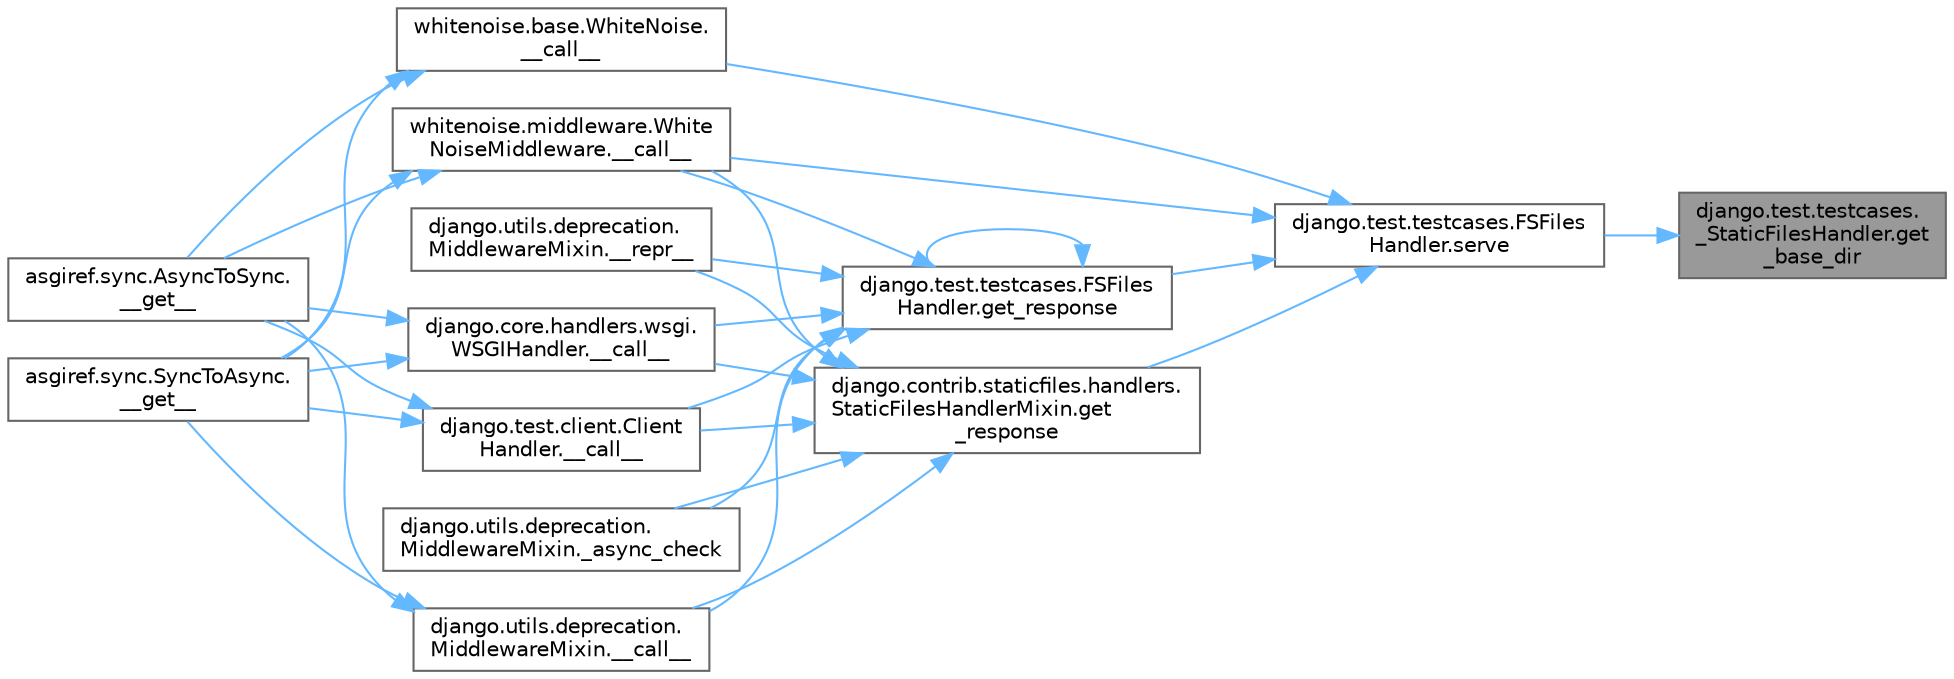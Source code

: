 digraph "django.test.testcases._StaticFilesHandler.get_base_dir"
{
 // LATEX_PDF_SIZE
  bgcolor="transparent";
  edge [fontname=Helvetica,fontsize=10,labelfontname=Helvetica,labelfontsize=10];
  node [fontname=Helvetica,fontsize=10,shape=box,height=0.2,width=0.4];
  rankdir="RL";
  Node1 [id="Node000001",label="django.test.testcases.\l_StaticFilesHandler.get\l_base_dir",height=0.2,width=0.4,color="gray40", fillcolor="grey60", style="filled", fontcolor="black",tooltip=" "];
  Node1 -> Node2 [id="edge1_Node000001_Node000002",dir="back",color="steelblue1",style="solid",tooltip=" "];
  Node2 [id="Node000002",label="django.test.testcases.FSFiles\lHandler.serve",height=0.2,width=0.4,color="grey40", fillcolor="white", style="filled",URL="$classdjango_1_1test_1_1testcases_1_1_f_s_files_handler.html#a8de609294b11cd68ee2ca0535c7806f1",tooltip=" "];
  Node2 -> Node3 [id="edge2_Node000002_Node000003",dir="back",color="steelblue1",style="solid",tooltip=" "];
  Node3 [id="Node000003",label="whitenoise.base.WhiteNoise.\l__call__",height=0.2,width=0.4,color="grey40", fillcolor="white", style="filled",URL="$classwhitenoise_1_1base_1_1_white_noise.html#ab69ed09639e4ade9a92277a9b899da68",tooltip=" "];
  Node3 -> Node4 [id="edge3_Node000003_Node000004",dir="back",color="steelblue1",style="solid",tooltip=" "];
  Node4 [id="Node000004",label="asgiref.sync.AsyncToSync.\l__get__",height=0.2,width=0.4,color="grey40", fillcolor="white", style="filled",URL="$classasgiref_1_1sync_1_1_async_to_sync.html#a23e9ef7a73da98dad9e3f4e65846969b",tooltip=" "];
  Node3 -> Node5 [id="edge4_Node000003_Node000005",dir="back",color="steelblue1",style="solid",tooltip=" "];
  Node5 [id="Node000005",label="asgiref.sync.SyncToAsync.\l__get__",height=0.2,width=0.4,color="grey40", fillcolor="white", style="filled",URL="$classasgiref_1_1sync_1_1_sync_to_async.html#aebdfbe3f01079a529fd2f39810597381",tooltip=" "];
  Node2 -> Node6 [id="edge5_Node000002_Node000006",dir="back",color="steelblue1",style="solid",tooltip=" "];
  Node6 [id="Node000006",label="whitenoise.middleware.White\lNoiseMiddleware.__call__",height=0.2,width=0.4,color="grey40", fillcolor="white", style="filled",URL="$classwhitenoise_1_1middleware_1_1_white_noise_middleware.html#aa3f80045431a706769634ee0fc6ca9d1",tooltip=" "];
  Node6 -> Node4 [id="edge6_Node000006_Node000004",dir="back",color="steelblue1",style="solid",tooltip=" "];
  Node6 -> Node5 [id="edge7_Node000006_Node000005",dir="back",color="steelblue1",style="solid",tooltip=" "];
  Node2 -> Node7 [id="edge8_Node000002_Node000007",dir="back",color="steelblue1",style="solid",tooltip=" "];
  Node7 [id="Node000007",label="django.contrib.staticfiles.handlers.\lStaticFilesHandlerMixin.get\l_response",height=0.2,width=0.4,color="grey40", fillcolor="white", style="filled",URL="$classdjango_1_1contrib_1_1staticfiles_1_1handlers_1_1_static_files_handler_mixin.html#a16d2e135a0bb896a994b0b90fd41dadf",tooltip=" "];
  Node7 -> Node8 [id="edge9_Node000007_Node000008",dir="back",color="steelblue1",style="solid",tooltip=" "];
  Node8 [id="Node000008",label="django.core.handlers.wsgi.\lWSGIHandler.__call__",height=0.2,width=0.4,color="grey40", fillcolor="white", style="filled",URL="$classdjango_1_1core_1_1handlers_1_1wsgi_1_1_w_s_g_i_handler.html#a743579c6b0059b66c999fe8e6323e962",tooltip=" "];
  Node8 -> Node4 [id="edge10_Node000008_Node000004",dir="back",color="steelblue1",style="solid",tooltip=" "];
  Node8 -> Node5 [id="edge11_Node000008_Node000005",dir="back",color="steelblue1",style="solid",tooltip=" "];
  Node7 -> Node9 [id="edge12_Node000007_Node000009",dir="back",color="steelblue1",style="solid",tooltip=" "];
  Node9 [id="Node000009",label="django.test.client.Client\lHandler.__call__",height=0.2,width=0.4,color="grey40", fillcolor="white", style="filled",URL="$classdjango_1_1test_1_1client_1_1_client_handler.html#ae073ef92140dbf8353a708d52ab6becb",tooltip=" "];
  Node9 -> Node4 [id="edge13_Node000009_Node000004",dir="back",color="steelblue1",style="solid",tooltip=" "];
  Node9 -> Node5 [id="edge14_Node000009_Node000005",dir="back",color="steelblue1",style="solid",tooltip=" "];
  Node7 -> Node10 [id="edge15_Node000007_Node000010",dir="back",color="steelblue1",style="solid",tooltip=" "];
  Node10 [id="Node000010",label="django.utils.deprecation.\lMiddlewareMixin.__call__",height=0.2,width=0.4,color="grey40", fillcolor="white", style="filled",URL="$classdjango_1_1utils_1_1deprecation_1_1_middleware_mixin.html#a7d9fe62fd0c073a7c43189eede078db5",tooltip=" "];
  Node10 -> Node4 [id="edge16_Node000010_Node000004",dir="back",color="steelblue1",style="solid",tooltip=" "];
  Node10 -> Node5 [id="edge17_Node000010_Node000005",dir="back",color="steelblue1",style="solid",tooltip=" "];
  Node7 -> Node6 [id="edge18_Node000007_Node000006",dir="back",color="steelblue1",style="solid",tooltip=" "];
  Node7 -> Node11 [id="edge19_Node000007_Node000011",dir="back",color="steelblue1",style="solid",tooltip=" "];
  Node11 [id="Node000011",label="django.utils.deprecation.\lMiddlewareMixin.__repr__",height=0.2,width=0.4,color="grey40", fillcolor="white", style="filled",URL="$classdjango_1_1utils_1_1deprecation_1_1_middleware_mixin.html#a64f13ae6e5dd3d9df63d75d994b729ae",tooltip=" "];
  Node7 -> Node12 [id="edge20_Node000007_Node000012",dir="back",color="steelblue1",style="solid",tooltip=" "];
  Node12 [id="Node000012",label="django.utils.deprecation.\lMiddlewareMixin._async_check",height=0.2,width=0.4,color="grey40", fillcolor="white", style="filled",URL="$classdjango_1_1utils_1_1deprecation_1_1_middleware_mixin.html#a49723ca53c39f9fafe1625f52601b25a",tooltip=" "];
  Node2 -> Node13 [id="edge21_Node000002_Node000013",dir="back",color="steelblue1",style="solid",tooltip=" "];
  Node13 [id="Node000013",label="django.test.testcases.FSFiles\lHandler.get_response",height=0.2,width=0.4,color="grey40", fillcolor="white", style="filled",URL="$classdjango_1_1test_1_1testcases_1_1_f_s_files_handler.html#a3fe9c64fff8bf16b0c2a46ceb5bc2713",tooltip=" "];
  Node13 -> Node8 [id="edge22_Node000013_Node000008",dir="back",color="steelblue1",style="solid",tooltip=" "];
  Node13 -> Node9 [id="edge23_Node000013_Node000009",dir="back",color="steelblue1",style="solid",tooltip=" "];
  Node13 -> Node10 [id="edge24_Node000013_Node000010",dir="back",color="steelblue1",style="solid",tooltip=" "];
  Node13 -> Node6 [id="edge25_Node000013_Node000006",dir="back",color="steelblue1",style="solid",tooltip=" "];
  Node13 -> Node11 [id="edge26_Node000013_Node000011",dir="back",color="steelblue1",style="solid",tooltip=" "];
  Node13 -> Node12 [id="edge27_Node000013_Node000012",dir="back",color="steelblue1",style="solid",tooltip=" "];
  Node13 -> Node13 [id="edge28_Node000013_Node000013",dir="back",color="steelblue1",style="solid",tooltip=" "];
}
